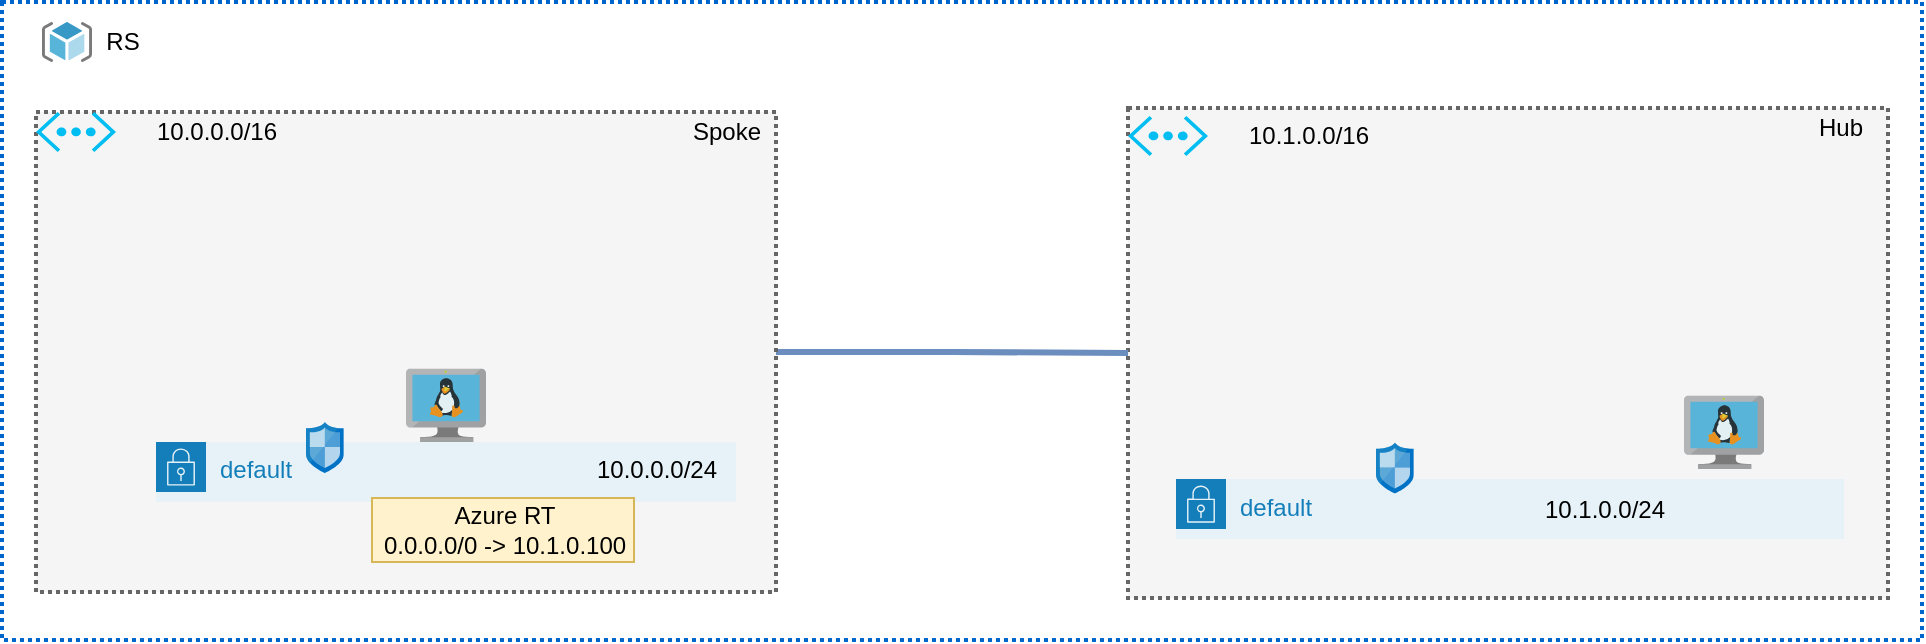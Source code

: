 <mxfile version="15.7.3" type="device"><diagram id="hR2VdNrIBjLnMXKwm23U" name="Main Topology"><mxGraphModel dx="1502" dy="1025" grid="0" gridSize="10" guides="1" tooltips="1" connect="1" arrows="1" fold="1" page="0" pageScale="1" pageWidth="850" pageHeight="1100" math="0" shadow="0"><root><mxCell id="0"/><mxCell id="1" parent="0"/><mxCell id="ZIYtXUw6ZxtMS1BVnvs7-1" value="" style="whiteSpace=wrap;html=1;dashed=1;strokeColor=#0066CC;strokeWidth=2;dashPattern=1 1;" parent="1" vertex="1"><mxGeometry x="-7" y="40" width="960" height="319" as="geometry"/></mxCell><mxCell id="_tkcmpxjTreQOgK2wmGO-6" value="" style="whiteSpace=wrap;html=1;dashed=1;strokeWidth=2;dashPattern=1 1;strokeColor=#666666;fillColor=#f5f5f5;fontColor=#333333;" parent="1" vertex="1"><mxGeometry x="556" y="93" width="380" height="245" as="geometry"/></mxCell><mxCell id="_tkcmpxjTreQOgK2wmGO-2" value="" style="verticalLabelPosition=bottom;html=1;verticalAlign=top;align=center;strokeColor=none;fillColor=#00BEF2;shape=mxgraph.azure.virtual_network;pointerEvents=1;dashed=1;" parent="1" vertex="1"><mxGeometry x="556" y="97" width="40" height="20" as="geometry"/></mxCell><mxCell id="_tkcmpxjTreQOgK2wmGO-4" value="default" style="points=[[0,0],[0.25,0],[0.5,0],[0.75,0],[1,0],[1,0.25],[1,0.5],[1,0.75],[1,1],[0.75,1],[0.5,1],[0.25,1],[0,1],[0,0.75],[0,0.5],[0,0.25]];outlineConnect=0;gradientColor=none;html=1;whiteSpace=wrap;fontSize=12;fontStyle=0;shape=mxgraph.aws4.group;grIcon=mxgraph.aws4.group_security_group;grStroke=0;strokeColor=#147EBA;fillColor=#E6F2F8;verticalAlign=top;align=left;spacingLeft=30;fontColor=#147EBA;dashed=0;" parent="1" vertex="1"><mxGeometry x="580" y="278.53" width="334" height="30" as="geometry"/></mxCell><mxCell id="DnXVjgJLkpOnstSKrWDr-1" style="edgeStyle=orthogonalEdgeStyle;rounded=0;orthogonalLoop=1;jettySize=auto;html=1;exitX=1;exitY=0.5;exitDx=0;exitDy=0;entryX=0;entryY=0.5;entryDx=0;entryDy=0;endArrow=none;endFill=0;strokeWidth=3;fillColor=#dae8fc;strokeColor=#6c8ebf;" parent="1" source="_tkcmpxjTreQOgK2wmGO-7" target="_tkcmpxjTreQOgK2wmGO-6" edge="1"><mxGeometry relative="1" as="geometry"/></mxCell><mxCell id="_tkcmpxjTreQOgK2wmGO-7" value="" style="whiteSpace=wrap;html=1;dashed=1;strokeWidth=2;dashPattern=1 1;strokeColor=#666666;fillColor=#f5f5f5;fontColor=#333333;" parent="1" vertex="1"><mxGeometry x="10" y="95" width="370" height="240" as="geometry"/></mxCell><mxCell id="_tkcmpxjTreQOgK2wmGO-8" value="" style="verticalLabelPosition=bottom;html=1;verticalAlign=top;align=center;strokeColor=none;fillColor=#00BEF2;shape=mxgraph.azure.virtual_network;pointerEvents=1;dashed=1;" parent="1" vertex="1"><mxGeometry x="10" y="95" width="40" height="20" as="geometry"/></mxCell><mxCell id="_tkcmpxjTreQOgK2wmGO-10" value="default" style="points=[[0,0],[0.25,0],[0.5,0],[0.75,0],[1,0],[1,0.25],[1,0.5],[1,0.75],[1,1],[0.75,1],[0.5,1],[0.25,1],[0,1],[0,0.75],[0,0.5],[0,0.25]];outlineConnect=0;gradientColor=none;html=1;whiteSpace=wrap;fontSize=12;fontStyle=0;shape=mxgraph.aws4.group;grIcon=mxgraph.aws4.group_security_group;grStroke=0;strokeColor=#147EBA;fillColor=#E6F2F8;verticalAlign=top;align=left;spacingLeft=30;fontColor=#147EBA;dashed=0;" parent="1" vertex="1"><mxGeometry x="70" y="260" width="290" height="30" as="geometry"/></mxCell><mxCell id="_tkcmpxjTreQOgK2wmGO-11" value="" style="aspect=fixed;html=1;points=[];align=center;image;fontSize=12;image=img/lib/mscae/VM_Linux.svg;dashed=1;" parent="1" vertex="1"><mxGeometry x="195" y="223.2" width="40" height="36.8" as="geometry"/></mxCell><mxCell id="_tkcmpxjTreQOgK2wmGO-14" value="10.1.0.0/16" style="text;html=1;resizable=0;autosize=1;align=center;verticalAlign=middle;points=[];fillColor=none;strokeColor=none;rounded=0;dashed=1;" parent="1" vertex="1"><mxGeometry x="606" y="97" width="80" height="20" as="geometry"/></mxCell><mxCell id="_tkcmpxjTreQOgK2wmGO-15" value="10.0.0.0/16" style="text;html=1;resizable=0;autosize=1;align=center;verticalAlign=middle;points=[];fillColor=none;strokeColor=none;rounded=0;dashed=1;" parent="1" vertex="1"><mxGeometry x="60" y="95" width="80" height="20" as="geometry"/></mxCell><mxCell id="_tkcmpxjTreQOgK2wmGO-17" value="10.1.0.0/24" style="text;html=1;resizable=0;autosize=1;align=center;verticalAlign=middle;points=[];fillColor=none;strokeColor=none;rounded=0;dashed=1;" parent="1" vertex="1"><mxGeometry x="759" y="284.53" width="70" height="18" as="geometry"/></mxCell><mxCell id="_tkcmpxjTreQOgK2wmGO-19" value="10.0.0.0/24" style="text;html=1;resizable=0;autosize=1;align=center;verticalAlign=middle;points=[];fillColor=none;strokeColor=none;rounded=0;dashed=1;" parent="1" vertex="1"><mxGeometry x="280" y="263.93" width="80" height="20" as="geometry"/></mxCell><mxCell id="_tkcmpxjTreQOgK2wmGO-20" value="Hub" style="text;html=1;resizable=0;autosize=1;align=center;verticalAlign=middle;points=[];fillColor=none;strokeColor=none;rounded=0;dashed=1;" parent="1" vertex="1"><mxGeometry x="892" y="93" width="40" height="20" as="geometry"/></mxCell><mxCell id="_tkcmpxjTreQOgK2wmGO-21" value="Spoke" style="text;html=1;resizable=0;autosize=1;align=center;verticalAlign=middle;points=[];fillColor=none;strokeColor=none;rounded=0;dashed=1;" parent="1" vertex="1"><mxGeometry x="330" y="95" width="50" height="20" as="geometry"/></mxCell><mxCell id="ZIYtXUw6ZxtMS1BVnvs7-2" value="" style="sketch=0;aspect=fixed;html=1;points=[];align=center;image;fontSize=12;image=img/lib/mscae/ResourceGroup.svg;strokeColor=#004C99;" parent="1" vertex="1"><mxGeometry x="13" y="50" width="25" height="20" as="geometry"/></mxCell><mxCell id="ZIYtXUw6ZxtMS1BVnvs7-3" value="RS" style="text;html=1;resizable=0;autosize=1;align=center;verticalAlign=middle;points=[];fillColor=none;strokeColor=none;rounded=0;dashed=1;" parent="1" vertex="1"><mxGeometry x="38" y="50" width="30" height="20" as="geometry"/></mxCell><mxCell id="wDdekBB73zgxsxhP_Au2-6" value="" style="sketch=0;aspect=fixed;html=1;points=[];align=center;image;fontSize=12;image=img/lib/mscae/Network_Security_Groups_Classic.svg;" parent="1" vertex="1"><mxGeometry x="145" y="250" width="18.9" height="25.53" as="geometry"/></mxCell><mxCell id="wDdekBB73zgxsxhP_Au2-7" value="" style="sketch=0;aspect=fixed;html=1;points=[];align=center;image;fontSize=12;image=img/lib/mscae/Network_Security_Groups_Classic.svg;" parent="1" vertex="1"><mxGeometry x="680" y="260.23" width="18.9" height="25.53" as="geometry"/></mxCell><mxCell id="oVeQPb-OzaXp3PCdnL57-1" value="" style="aspect=fixed;html=1;points=[];align=center;image;fontSize=12;image=img/lib/mscae/VM_Linux.svg;dashed=1;" parent="1" vertex="1"><mxGeometry x="834" y="236.73" width="40" height="36.8" as="geometry"/></mxCell><mxCell id="VRDUgMfN2ry88D0IPuHy-2" value="Azure RT&lt;br&gt;&lt;div style=&quot;text-align: left&quot;&gt;&lt;span&gt;0.0.0.0/0 -&amp;gt; 10.1.0.100&lt;/span&gt;&lt;/div&gt;" style="text;html=1;resizable=0;autosize=1;align=center;verticalAlign=middle;points=[];fillColor=#fff2cc;strokeColor=#d6b656;rounded=0;" parent="1" vertex="1"><mxGeometry x="178" y="288" width="131" height="32" as="geometry"/></mxCell></root></mxGraphModel></diagram></mxfile>